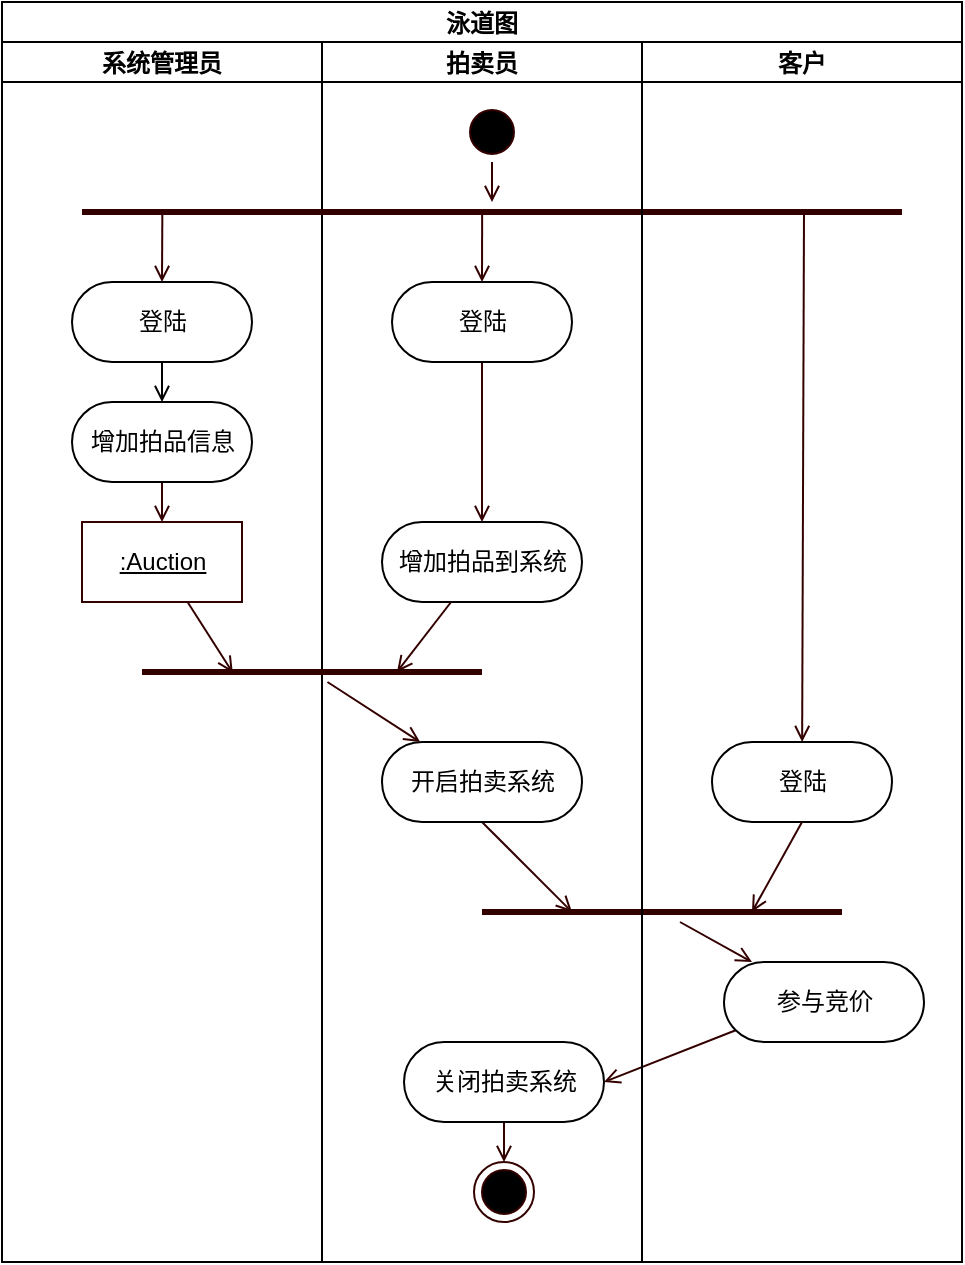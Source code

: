 <mxfile version="20.2.8" type="device"><diagram id="l4msW8cr1XuDylNJ1Xbq" name="第 1 页"><mxGraphModel dx="970" dy="603" grid="1" gridSize="10" guides="1" tooltips="1" connect="1" arrows="1" fold="1" page="1" pageScale="1" pageWidth="827" pageHeight="1169" math="0" shadow="0"><root><mxCell id="0"/><mxCell id="1" parent="0"/><mxCell id="09FqrdzeyCbM9bqOxDSP-15" value="泳道图" style="swimlane;childLayout=stackLayout;resizeParent=1;resizeParentMax=0;startSize=20;" vertex="1" parent="1"><mxGeometry x="189" y="270" width="480" height="630" as="geometry"/></mxCell><mxCell id="09FqrdzeyCbM9bqOxDSP-16" value="系统管理员" style="swimlane;startSize=20;" vertex="1" parent="09FqrdzeyCbM9bqOxDSP-15"><mxGeometry y="20" width="160" height="610" as="geometry"/></mxCell><mxCell id="09FqrdzeyCbM9bqOxDSP-24" value="" style="edgeStyle=none;rounded=0;orthogonalLoop=1;jettySize=auto;html=1;endArrow=open;endFill=0;" edge="1" parent="09FqrdzeyCbM9bqOxDSP-16" source="09FqrdzeyCbM9bqOxDSP-21" target="09FqrdzeyCbM9bqOxDSP-22"><mxGeometry relative="1" as="geometry"/></mxCell><mxCell id="09FqrdzeyCbM9bqOxDSP-21" value="登陆" style="html=1;dashed=0;whitespace=wrap;shape=mxgraph.dfd.start" vertex="1" parent="09FqrdzeyCbM9bqOxDSP-16"><mxGeometry x="35" y="120" width="90" height="40" as="geometry"/></mxCell><mxCell id="09FqrdzeyCbM9bqOxDSP-30" value="" style="edgeStyle=none;rounded=0;orthogonalLoop=1;jettySize=auto;html=1;strokeColor=#330000;endArrow=open;endFill=0;" edge="1" parent="09FqrdzeyCbM9bqOxDSP-16" source="09FqrdzeyCbM9bqOxDSP-22" target="09FqrdzeyCbM9bqOxDSP-29"><mxGeometry relative="1" as="geometry"/></mxCell><mxCell id="09FqrdzeyCbM9bqOxDSP-22" value="增加拍品信息" style="html=1;dashed=0;whitespace=wrap;shape=mxgraph.dfd.start" vertex="1" parent="09FqrdzeyCbM9bqOxDSP-16"><mxGeometry x="35" y="180" width="90" height="40" as="geometry"/></mxCell><mxCell id="09FqrdzeyCbM9bqOxDSP-29" value="&lt;u&gt;:Auction&lt;/u&gt;" style="html=1;strokeColor=#330000;" vertex="1" parent="09FqrdzeyCbM9bqOxDSP-16"><mxGeometry x="40" y="240" width="80" height="40" as="geometry"/></mxCell><mxCell id="09FqrdzeyCbM9bqOxDSP-32" value="" style="edgeStyle=none;rounded=0;orthogonalLoop=1;jettySize=auto;html=1;strokeColor=#330000;endArrow=open;endFill=0;entryX=0.267;entryY=0.54;entryDx=0;entryDy=0;entryPerimeter=0;" edge="1" parent="09FqrdzeyCbM9bqOxDSP-15" source="09FqrdzeyCbM9bqOxDSP-29" target="09FqrdzeyCbM9bqOxDSP-55"><mxGeometry relative="1" as="geometry"><mxPoint x="80" y="280" as="sourcePoint"/><mxPoint x="81" y="350" as="targetPoint"/></mxGeometry></mxCell><mxCell id="09FqrdzeyCbM9bqOxDSP-64" value="" style="edgeStyle=none;rounded=0;orthogonalLoop=1;jettySize=auto;html=1;strokeColor=#330000;endArrow=open;endFill=0;" edge="1" parent="09FqrdzeyCbM9bqOxDSP-15" target="09FqrdzeyCbM9bqOxDSP-60"><mxGeometry relative="1" as="geometry"><mxPoint x="401" y="105" as="sourcePoint"/></mxGeometry></mxCell><mxCell id="09FqrdzeyCbM9bqOxDSP-17" value="拍卖员" style="swimlane;startSize=20;" vertex="1" parent="09FqrdzeyCbM9bqOxDSP-15"><mxGeometry x="160" y="20" width="160" height="610" as="geometry"/></mxCell><mxCell id="09FqrdzeyCbM9bqOxDSP-31" value="增加拍品到系统" style="html=1;dashed=0;whitespace=wrap;shape=mxgraph.dfd.start" vertex="1" parent="09FqrdzeyCbM9bqOxDSP-17"><mxGeometry x="30" y="240" width="100" height="40" as="geometry"/></mxCell><mxCell id="09FqrdzeyCbM9bqOxDSP-65" style="edgeStyle=none;rounded=0;orthogonalLoop=1;jettySize=auto;html=1;exitX=0.5;exitY=0.5;exitDx=0;exitDy=20;exitPerimeter=0;entryX=0.25;entryY=0.5;entryDx=0;entryDy=0;entryPerimeter=0;strokeColor=#330000;endArrow=open;endFill=0;" edge="1" parent="09FqrdzeyCbM9bqOxDSP-17" source="09FqrdzeyCbM9bqOxDSP-33" target="09FqrdzeyCbM9bqOxDSP-63"><mxGeometry relative="1" as="geometry"/></mxCell><mxCell id="09FqrdzeyCbM9bqOxDSP-33" value="开启拍卖系统" style="html=1;dashed=0;whitespace=wrap;shape=mxgraph.dfd.start" vertex="1" parent="09FqrdzeyCbM9bqOxDSP-17"><mxGeometry x="30" y="350" width="100" height="40" as="geometry"/></mxCell><mxCell id="09FqrdzeyCbM9bqOxDSP-58" value="" style="edgeStyle=none;rounded=0;orthogonalLoop=1;jettySize=auto;html=1;strokeColor=#330000;endArrow=open;endFill=0;" edge="1" parent="09FqrdzeyCbM9bqOxDSP-17" source="09FqrdzeyCbM9bqOxDSP-37" target="09FqrdzeyCbM9bqOxDSP-57"><mxGeometry relative="1" as="geometry"/></mxCell><mxCell id="09FqrdzeyCbM9bqOxDSP-37" value="关闭拍卖系统" style="html=1;dashed=0;whitespace=wrap;shape=mxgraph.dfd.start" vertex="1" parent="09FqrdzeyCbM9bqOxDSP-17"><mxGeometry x="41" y="500" width="100" height="40" as="geometry"/></mxCell><mxCell id="09FqrdzeyCbM9bqOxDSP-44" value="" style="edgeStyle=none;rounded=0;orthogonalLoop=1;jettySize=auto;html=1;strokeColor=#330000;endArrow=open;endFill=0;" edge="1" parent="09FqrdzeyCbM9bqOxDSP-17" source="09FqrdzeyCbM9bqOxDSP-43" target="09FqrdzeyCbM9bqOxDSP-31"><mxGeometry relative="1" as="geometry"/></mxCell><mxCell id="09FqrdzeyCbM9bqOxDSP-43" value="登陆" style="html=1;dashed=0;whitespace=wrap;shape=mxgraph.dfd.start" vertex="1" parent="09FqrdzeyCbM9bqOxDSP-17"><mxGeometry x="35" y="120" width="90" height="40" as="geometry"/></mxCell><mxCell id="09FqrdzeyCbM9bqOxDSP-50" style="edgeStyle=none;rounded=0;orthogonalLoop=1;jettySize=auto;html=1;exitX=0.488;exitY=0.494;exitDx=0;exitDy=0;exitPerimeter=0;entryX=0.5;entryY=0.5;entryDx=0;entryDy=-20;entryPerimeter=0;strokeColor=#330000;endArrow=open;endFill=0;" edge="1" parent="09FqrdzeyCbM9bqOxDSP-17" source="09FqrdzeyCbM9bqOxDSP-41" target="09FqrdzeyCbM9bqOxDSP-43"><mxGeometry relative="1" as="geometry"/></mxCell><mxCell id="09FqrdzeyCbM9bqOxDSP-41" value="" style="shape=line;html=1;strokeWidth=3;strokeColor=#330000;" vertex="1" parent="09FqrdzeyCbM9bqOxDSP-17"><mxGeometry x="-120" y="80" width="410" height="10" as="geometry"/></mxCell><mxCell id="09FqrdzeyCbM9bqOxDSP-56" value="" style="edgeStyle=none;rounded=0;orthogonalLoop=1;jettySize=auto;html=1;strokeColor=#330000;endArrow=open;endFill=0;" edge="1" parent="09FqrdzeyCbM9bqOxDSP-17" source="09FqrdzeyCbM9bqOxDSP-55" target="09FqrdzeyCbM9bqOxDSP-33"><mxGeometry relative="1" as="geometry"><mxPoint x="49.091" y="350" as="targetPoint"/></mxGeometry></mxCell><mxCell id="09FqrdzeyCbM9bqOxDSP-55" value="" style="shape=line;html=1;strokeWidth=3;strokeColor=#330000;" vertex="1" parent="09FqrdzeyCbM9bqOxDSP-17"><mxGeometry x="-90" y="310" width="170" height="10" as="geometry"/></mxCell><mxCell id="09FqrdzeyCbM9bqOxDSP-34" value="" style="edgeStyle=none;rounded=0;orthogonalLoop=1;jettySize=auto;html=1;strokeColor=#330000;endArrow=open;endFill=0;entryX=0.75;entryY=0.5;entryDx=0;entryDy=0;entryPerimeter=0;" edge="1" parent="09FqrdzeyCbM9bqOxDSP-17" source="09FqrdzeyCbM9bqOxDSP-31" target="09FqrdzeyCbM9bqOxDSP-55"><mxGeometry relative="1" as="geometry"><mxPoint x="80" y="260" as="sourcePoint"/></mxGeometry></mxCell><mxCell id="09FqrdzeyCbM9bqOxDSP-57" value="" style="ellipse;html=1;shape=endState;fillColor=#000000;strokeColor=#330000;strokeWidth=1;" vertex="1" parent="09FqrdzeyCbM9bqOxDSP-17"><mxGeometry x="76" y="560" width="30" height="30" as="geometry"/></mxCell><mxCell id="09FqrdzeyCbM9bqOxDSP-25" value="" style="ellipse;html=1;shape=startState;fillColor=#000000;strokeColor=#330000;" vertex="1" parent="09FqrdzeyCbM9bqOxDSP-17"><mxGeometry x="70" y="30" width="30" height="30" as="geometry"/></mxCell><mxCell id="09FqrdzeyCbM9bqOxDSP-48" style="edgeStyle=none;rounded=0;orthogonalLoop=1;jettySize=auto;html=1;strokeColor=#330000;endArrow=open;endFill=0;" edge="1" parent="09FqrdzeyCbM9bqOxDSP-17" source="09FqrdzeyCbM9bqOxDSP-25" target="09FqrdzeyCbM9bqOxDSP-41"><mxGeometry relative="1" as="geometry"/></mxCell><mxCell id="09FqrdzeyCbM9bqOxDSP-63" value="" style="shape=line;html=1;strokeWidth=3;strokeColor=#330000;" vertex="1" parent="09FqrdzeyCbM9bqOxDSP-17"><mxGeometry x="80" y="430" width="180" height="10" as="geometry"/></mxCell><mxCell id="09FqrdzeyCbM9bqOxDSP-49" style="edgeStyle=none;rounded=0;orthogonalLoop=1;jettySize=auto;html=1;exitX=0.098;exitY=0.494;exitDx=0;exitDy=0;exitPerimeter=0;entryX=0.5;entryY=0.5;entryDx=0;entryDy=-20;entryPerimeter=0;strokeColor=#330000;endArrow=open;endFill=0;" edge="1" parent="09FqrdzeyCbM9bqOxDSP-15" source="09FqrdzeyCbM9bqOxDSP-41" target="09FqrdzeyCbM9bqOxDSP-21"><mxGeometry relative="1" as="geometry"/></mxCell><mxCell id="09FqrdzeyCbM9bqOxDSP-38" style="edgeStyle=none;rounded=0;orthogonalLoop=1;jettySize=auto;html=1;exitX=0;exitY=0;exitDx=5.86;exitDy=34.14;exitPerimeter=0;strokeColor=#330000;endArrow=open;endFill=0;entryX=1;entryY=0.5;entryDx=0;entryDy=0;entryPerimeter=0;" edge="1" parent="09FqrdzeyCbM9bqOxDSP-15" source="09FqrdzeyCbM9bqOxDSP-35" target="09FqrdzeyCbM9bqOxDSP-37"><mxGeometry relative="1" as="geometry"/></mxCell><mxCell id="09FqrdzeyCbM9bqOxDSP-18" value="客户" style="swimlane;startSize=20;" vertex="1" parent="09FqrdzeyCbM9bqOxDSP-15"><mxGeometry x="320" y="20" width="160" height="610" as="geometry"/></mxCell><mxCell id="09FqrdzeyCbM9bqOxDSP-35" value="参与竞价" style="html=1;dashed=0;whitespace=wrap;shape=mxgraph.dfd.start" vertex="1" parent="09FqrdzeyCbM9bqOxDSP-18"><mxGeometry x="41" y="460" width="100" height="40" as="geometry"/></mxCell><mxCell id="09FqrdzeyCbM9bqOxDSP-60" value="登陆" style="html=1;dashed=0;whitespace=wrap;shape=mxgraph.dfd.start" vertex="1" parent="09FqrdzeyCbM9bqOxDSP-18"><mxGeometry x="35" y="350" width="90" height="40" as="geometry"/></mxCell><mxCell id="09FqrdzeyCbM9bqOxDSP-66" style="edgeStyle=none;rounded=0;orthogonalLoop=1;jettySize=auto;html=1;exitX=0.5;exitY=0.5;exitDx=0;exitDy=20;exitPerimeter=0;entryX=0.75;entryY=0.5;entryDx=0;entryDy=0;entryPerimeter=0;strokeColor=#330000;endArrow=open;endFill=0;" edge="1" parent="09FqrdzeyCbM9bqOxDSP-15" source="09FqrdzeyCbM9bqOxDSP-60" target="09FqrdzeyCbM9bqOxDSP-63"><mxGeometry relative="1" as="geometry"/></mxCell><mxCell id="09FqrdzeyCbM9bqOxDSP-67" value="" style="edgeStyle=none;rounded=0;orthogonalLoop=1;jettySize=auto;html=1;strokeColor=#330000;endArrow=open;endFill=0;" edge="1" parent="09FqrdzeyCbM9bqOxDSP-15" source="09FqrdzeyCbM9bqOxDSP-63" target="09FqrdzeyCbM9bqOxDSP-35"><mxGeometry relative="1" as="geometry"/></mxCell></root></mxGraphModel></diagram></mxfile>